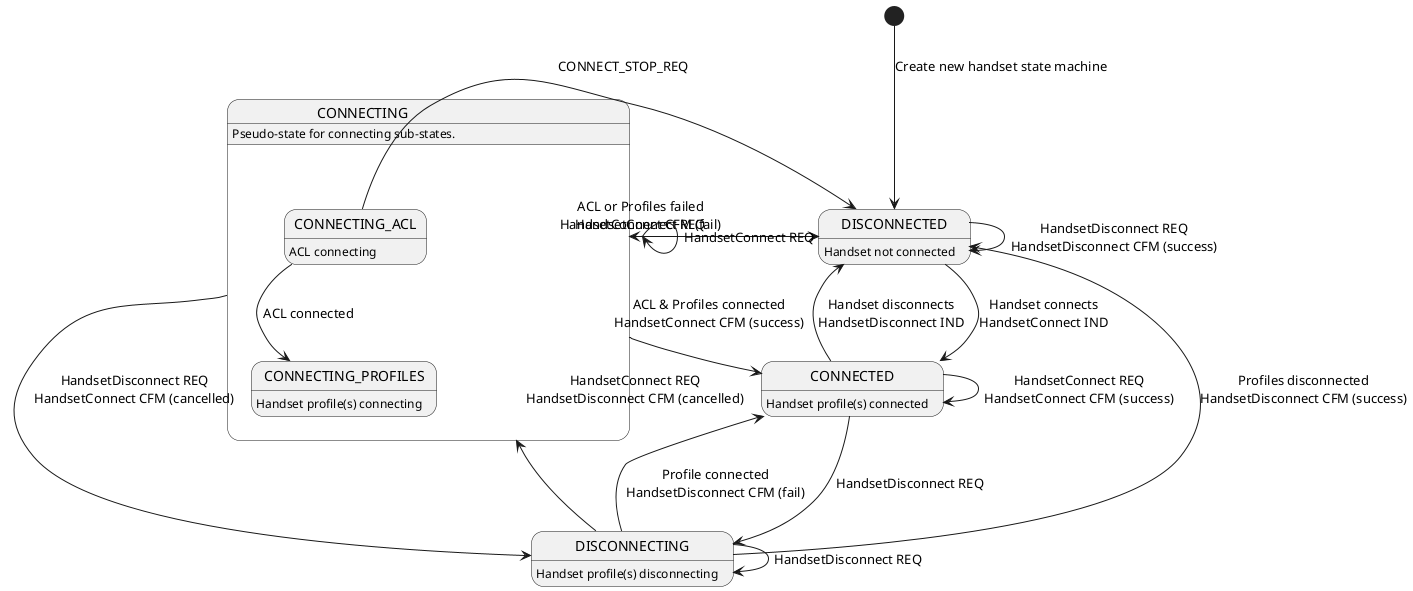 @startuml inline_umlgraph_1.png
state DISCONNECTED : Handset not connected
state CONNECTING : Pseudo-state for connecting sub-states.
state CONNECTED : Handset profile(s) connected
state DISCONNECTING : Handset profile(s) disconnecting


[*] -d-> DISCONNECTED : Create new handset state machine

DISCONNECTED --> CONNECTING : HandsetConnect REQ
DISCONNECTED --> CONNECTED : Handset connects\nHandsetConnect IND
DISCONNECTED --> DISCONNECTED : HandsetDisconnect REQ\nHandsetDisconnect CFM (success)

state CONNECTING {
    state CONNECTING_ACL : ACL connecting
    state CONNECTING_PROFILES : Handset profile(s) connecting

    CONNECTING_ACL --> CONNECTING_PROFILES : ACL connected
    CONNECTING_ACL --> DISCONNECTED : CONNECT_STOP_REQ
}

CONNECTING --> CONNECTING : HandsetConnect REQ
CONNECTING --> CONNECTED : ACL & Profiles connected\nHandsetConnect CFM (success)
CONNECTING --> DISCONNECTING : HandsetDisconnect REQ\nHandsetConnect CFM (cancelled)
CONNECTING --> DISCONNECTED : ACL or Profiles failed\nHandsetConnect CFM (fail)

CONNECTED --> DISCONNECTED : Handset disconnects\nHandsetDisconnect IND
CONNECTED --> DISCONNECTING : HandsetDisconnect REQ
CONNECTED --> CONNECTED : HandsetConnect REQ\nHandsetConnect CFM (success)

DISCONNECTING --> CONNECTING : HandsetConnect REQ\nHandsetDisconnect CFM (cancelled)
DISCONNECTING --> CONNECTED : Profile connected\nHandsetDisconnect CFM (fail)
DISCONNECTING --> DISCONNECTING : HandsetDisconnect REQ
DISCONNECTING --> DISCONNECTED : Profiles disconnected\nHandsetDisconnect CFM (success)
@enduml
@startuml inline_umlgraph_2.png
            skinparam roundcorner 20
            hide footbox

            participant "Application" as app
            participant "Input Event Manager" as iem
            participant "Logical Input Switch" as lis
            participant "UI" as ui
            participant "Role Selection Service" as rss
            participant "Peer Signalling" as ps

            group Initialisation
            note over app
                This is the same for both peer devices
            end note

            app->lis: LogicalInputSwitch_Init()
            app->lis: LogicalInputSwitch_SetLogicalInputIdRange(min_id, max_id)
            app->iem: InputEventManagerInit(LogicalInputSwitch_GetTask())

            end group

            group Peer Role Selection
            note over rss
                TWS Topology set-up occurs, one peer
                device shall become the Primary. This
                shall recieve all the Logical Inputs
                and generate all the UI Inputs.

                At Primary:
            end note

            rss->lis: LogicalInputSwitch_SetRerouteToPeer(TRUE)

            note over rss
                At Secondary:
            end note

            rss->lis: LogicalInputSwitch_SetRerouteToPeer(FALSE)
            end group

            group Button Press at Secondary

            iem->lis: MessageSend(Logical_Input_MFB_Press)
            lis->ps: PeerSig_MarshalledMsgChannelTx(logical_input_ind)

            note over ps
                The Logical Input is marshalled between
                the two peer devices. It is delivered
                to the Primary and applied to the UI:
            end note

            ps->lis: MessageSend(PEER_SIG_MARSHALLED_MSG_CHANNEL_RX_IND)
            lis->ui: MessageSend(Ui_GetUiTask(),Logical_Input_MFB_Press)

            end group

            group Button Press at Primary

            iem->lis: MessageSend(Logical_Input_MFB_Press)
            lis->ui: MessageSend(Ui_GetUiTask(),Logical_Input_MFB_Press)

            end group
@enduml
@startuml inline_umlgraph_3.png
note "For clarity not all state transitions shown" as N1

[*] -down-> UNINITIALISED : Start
note left of UNINITIALISED : State names shortened, removing prefix of PEER_FIND_ROLE_STATE_

UNINITIALISED : Initial state on power up
UNINITIALISED --> INITIALISED : peer_find_role_init()

INITIALISED: Awaiting a request to find role
INITIALISED --> CHECKING_PEER : PeerFindRole_FindRole()

CHECKING_PEER: Verifying that we have previously paired
CHECKING_PEER --> INITIALISED : Not yet paired
CHECKING_PEER --> DISCOVER : Paired

DISCOVER: Looking for a peer device.\nWill \b not enable scanning if streaming/in call.
DISCOVER: Start a timeout to enable advertising
DISCOVER --> DISCOVER_CONNECTABLE : Internal timeout to start advertising
DISCOVER --> DISCOVERED_DEVICE : Received an advert for matching device

DISCOVER_CONNECTABLE : Looking for peer
DISCOVER_CONNECTABLE : Also advertising
DISCOVER_CONNECTABLE --> DISCOVERED_DEVICE : Received an advert for matching device
DISCOVER_CONNECTABLE --> CLIENT : GATT Connect observer notification.\nRemote device connected to us.
DISCOVER_CONNECTABLE --> DISCOVER : No longer streaming/in call.\n(re)start scanning.
DISCOVER_CONNECTABLE --> DISCOVER_CONNECTABLE : streaming/in call.\nstop scanning.

DISCOVERED_DEVICE: Found a peer device. 
DISCOVERED_DEVICE: Advertising continues until we get a connection
DISCOVERED_DEVICE --> CONNECTING_TO_DISCOVERED : Scanning/Advertising ended
DISCOVERED_DEVICE --> CLIENT : GATT Connect observer notification.\nRemote device connected to us.

CONNECTING_TO_DISCOVERED: Connecting to the device we found
CONNECTING_TO_DISCOVERED: Advertising continues. Otherwise if our peer is in the same state there may be nothing to connect to
CONNECTING_TO_DISCOVERED --> SERVER_AWAITING_ENCRYPTION : CON_MANAGER_TP_CONNECT_IND (outgoing connection)
CONNECTING_TO_DISCOVERED --> CLIENT : GATT Connect observer notification.\nRemote device connected to us (crossover)
CONNECTING_TO_DISCOVERED --> DISCOVER : Link disconnected\nConnection manager

CLIENT: Connected as a GATT client
CLIENT --> CLIENT_AWAITING_ENCRYPTION : Connected to the peers server
CLIENT --> DISCOVER : Link disconnected\nConnection manager

SERVER_AWAITING_ENCRYPTION : Encrypt the link on entry
SERVER_AWAITING_ENCRYPTION : Wait for encryption to complete
SERVER_AWAITING_ENCRYPTION --> SERVER_PREPARING : Link encrypted successfully
SERVER_AWAITING_ENCRYPTION --> DISCOVER : Link disconnected\nConnection manager
SERVER_AWAITING_ENCRYPTION --> INITIALISED : Error encrypting the link

SERVER_PREPARING : Request & wait for system to be ready for role selection
SERVER_PREPARING --> SERVER : Received "prepared" response from client
SERVER_PREPARING --> SERVER : No client registered to receive prepare indication
SERVER_PREPARING --> DISCOVER : Link disconnected\nConnection manager

SERVER : Connected as a GATT server
SERVER : Calculate score
SERVER : Wait for client to select role
SERVER --> AWAITING_COMPLETION_SERVER : Commanded to change state.
SERVER --> DISCOVER : Link disconnected\nConnection manager

CLIENT_AWAITING_ENCRYPTION : Connected as a GATT client, link not yet encrypted
CLIENT_AWAITING_ENCRYPTION --> CLIENT_PREPARING : Link encrypted successfully
CLIENT_AWAITING_ENCRYPTION --> DISCOVER : Link disconnected\nConnection manager

CLIENT_PREPARING : Request & wait for system to be ready for role selection
CLIENT_PREPARING --> DECIDING : Received "prepared" response from client
CLIENT_PREPARING --> DECIDING : No client registered to receive prepare indication
CLIENT_PREPARING --> DISCOVER : Link disconnected\nConnection manager

DECIDING : Deciding which role we should assume
DECIDING : Wait for score from server
DECIDING --> AWAITING_CONFIRM : Have score, informed peer of requested state
DECIDING --> DISCOVER : Link disconnected\nConnection manager

AWAITING_CONFIRM : Awaiting confirmation of role
AWAITING_CONFIRM --> COMPLETED : Server confirmed change.
AWAITING_CONFIRM --> DISCOVER : Link disconnected\nConnection manager

AWAITING_COMPLETION_SERVER : We have informed client of new state (we were server)
AWAITING_COMPLETION_SERVER : Waiting for external notification that we have completed
AWAITING_COMPLETION_SERVER --> COMPLETED : Link disconnected
AWAITING_COMPLETION_SERVER --> AWAITING_COMPLETION_SERVER : Time out expired\nDisconnected ourselves.

COMPLETED : Transition state when we have finished role selection
COMPLETED : May wait here for the link to be disconnected
COMPLETED : Decide whether to enter INITIALISED or DISCOVER state
COMPLETED --> INITIALISED : Did not complete with a primary role
COMPLETED --> DISCOVER : Completed with a primary role
@enduml
@startuml inline_umlgraph_4.png
note "For clarity not all state transitions shown" as N1

[*] -down-> UNINITIALISED : Start
note left of UNINITIALISED : State names shortened, removing prefix of PEER_PAIR_LE_STATE_

UNINITIALISED : Initial state on power up
UNINITIALISED --> INITIALISED : peer_pair_le_init()

INITIALISED : State when first initialised, and after pairing has completed
INITIALISED --> PENDING_LOCAL_ADDR : peer_pair_le_start_service()

PENDING_LOCAL_ADDR : On entry to state, the local Bluetooth Device Address is requested from the Coneection Library.
PENDING_LOCAL_ADDR : This is needed before any subsequent activity.
PENDING_LOCAL_ADDR --> IDLE : CL_DM_LOCAL_BD_ADDR_CFM
PENDING_LOCAL_ADDR --> IDLE : CL_DM_LOCAL_BD_ADDR_CFM, PeerPairLe_FindPeer() called first
PENDING_LOCAL_ADDR --> PENDING_LOCAL_ADDR : PeerPairLe_FindPeer()

IDLE: Awaiting a request to pair with a peer
IDLE --> DISCOVERY : PeerPairLe_FindPeer()

DISCOVERY : Advertising and scanning. No devices yet detected.
DISCOVERY --> SELECTING : CL_DM_BLE_ADVERTISING_REPORT_IND. 
DISCOVERY --> PAIRING_AS_SERVER : GATT Connect observer notification

SELECTING : Advertising and scanning. 
SELECTING : At least one advert from a matching device has been seen.
SELECTING --> CONNECTING : PEER_PAIR_LE_TIMEOUT_FROM_FIRST_SCAN, single device found
SELECTING --> DISCOVERY : PEER_PAIR_LE_TIMEOUT_FROM_FIRST_SCAN, no suitable device found
SELECTING --> PAIRING_AS_SERVER : GATT Connect observer notification

CONNECTING: Creating a connection to discovered device
CONNECTING --> PAIRING_AS_CLIENT : CON_MANAGER_TP_CONNECT_IND

PAIRING_AS_SERVER : Bluetooth pairing and encryption
PAIRING_AS_SERVER --> NEGOTIATE_C_ROLE : Pairing successful

PAIRING_AS_CLIENT : Bluetooth pairing and encryption
PAIRING_AS_CLIENT --> NEGOTIATE_P_ROLE : Pairing successful

NEGOTIATE_P_ROLE: Set up as GATT client for root key
NEGOTIATE_P_ROLE: Challenge the other device
NEGOTIATE_P_ROLE: Send root keys
NEGOTIATE_P_ROLE --> COMPLETED : GATT_ROOT_KEY_CLIENT_WRITE_KEY_IND

NEGOTIATE_C_ROLE: Wait for other device to send keys using the root key service
NEGOTIATE_C_ROLE --> COMPLETED_WAIT_FOR_DISCONNECT : GATT_ROOT_KEY_SERVER_KEY_UPDATE_IND

COMPLETED_WAIT_FOR_DISCONNECT: Wait for other device to disconnect
COMPLETED_WAIT_FOR_DISCONNECT --> DISCONNECTING : Timeout waiting for other device to disconnect, disconnect link
COMPLETED_WAIT_FOR_DISCONNECT --> INITIALISED : CON_MANAGER_TP_DISCONNECT_IND, link disconnected

COMPLETED: Peer paired
COMPLETED: Disconnect link
COMPLETED --> DISCONNECTING : Automatic

DISCONNECTING: Waiting for disconnection to complete
DISCONNECTING --> INITIALISED : CON_MANAGER_TP_DISCONNECT_IND, link disconnected
@enduml
